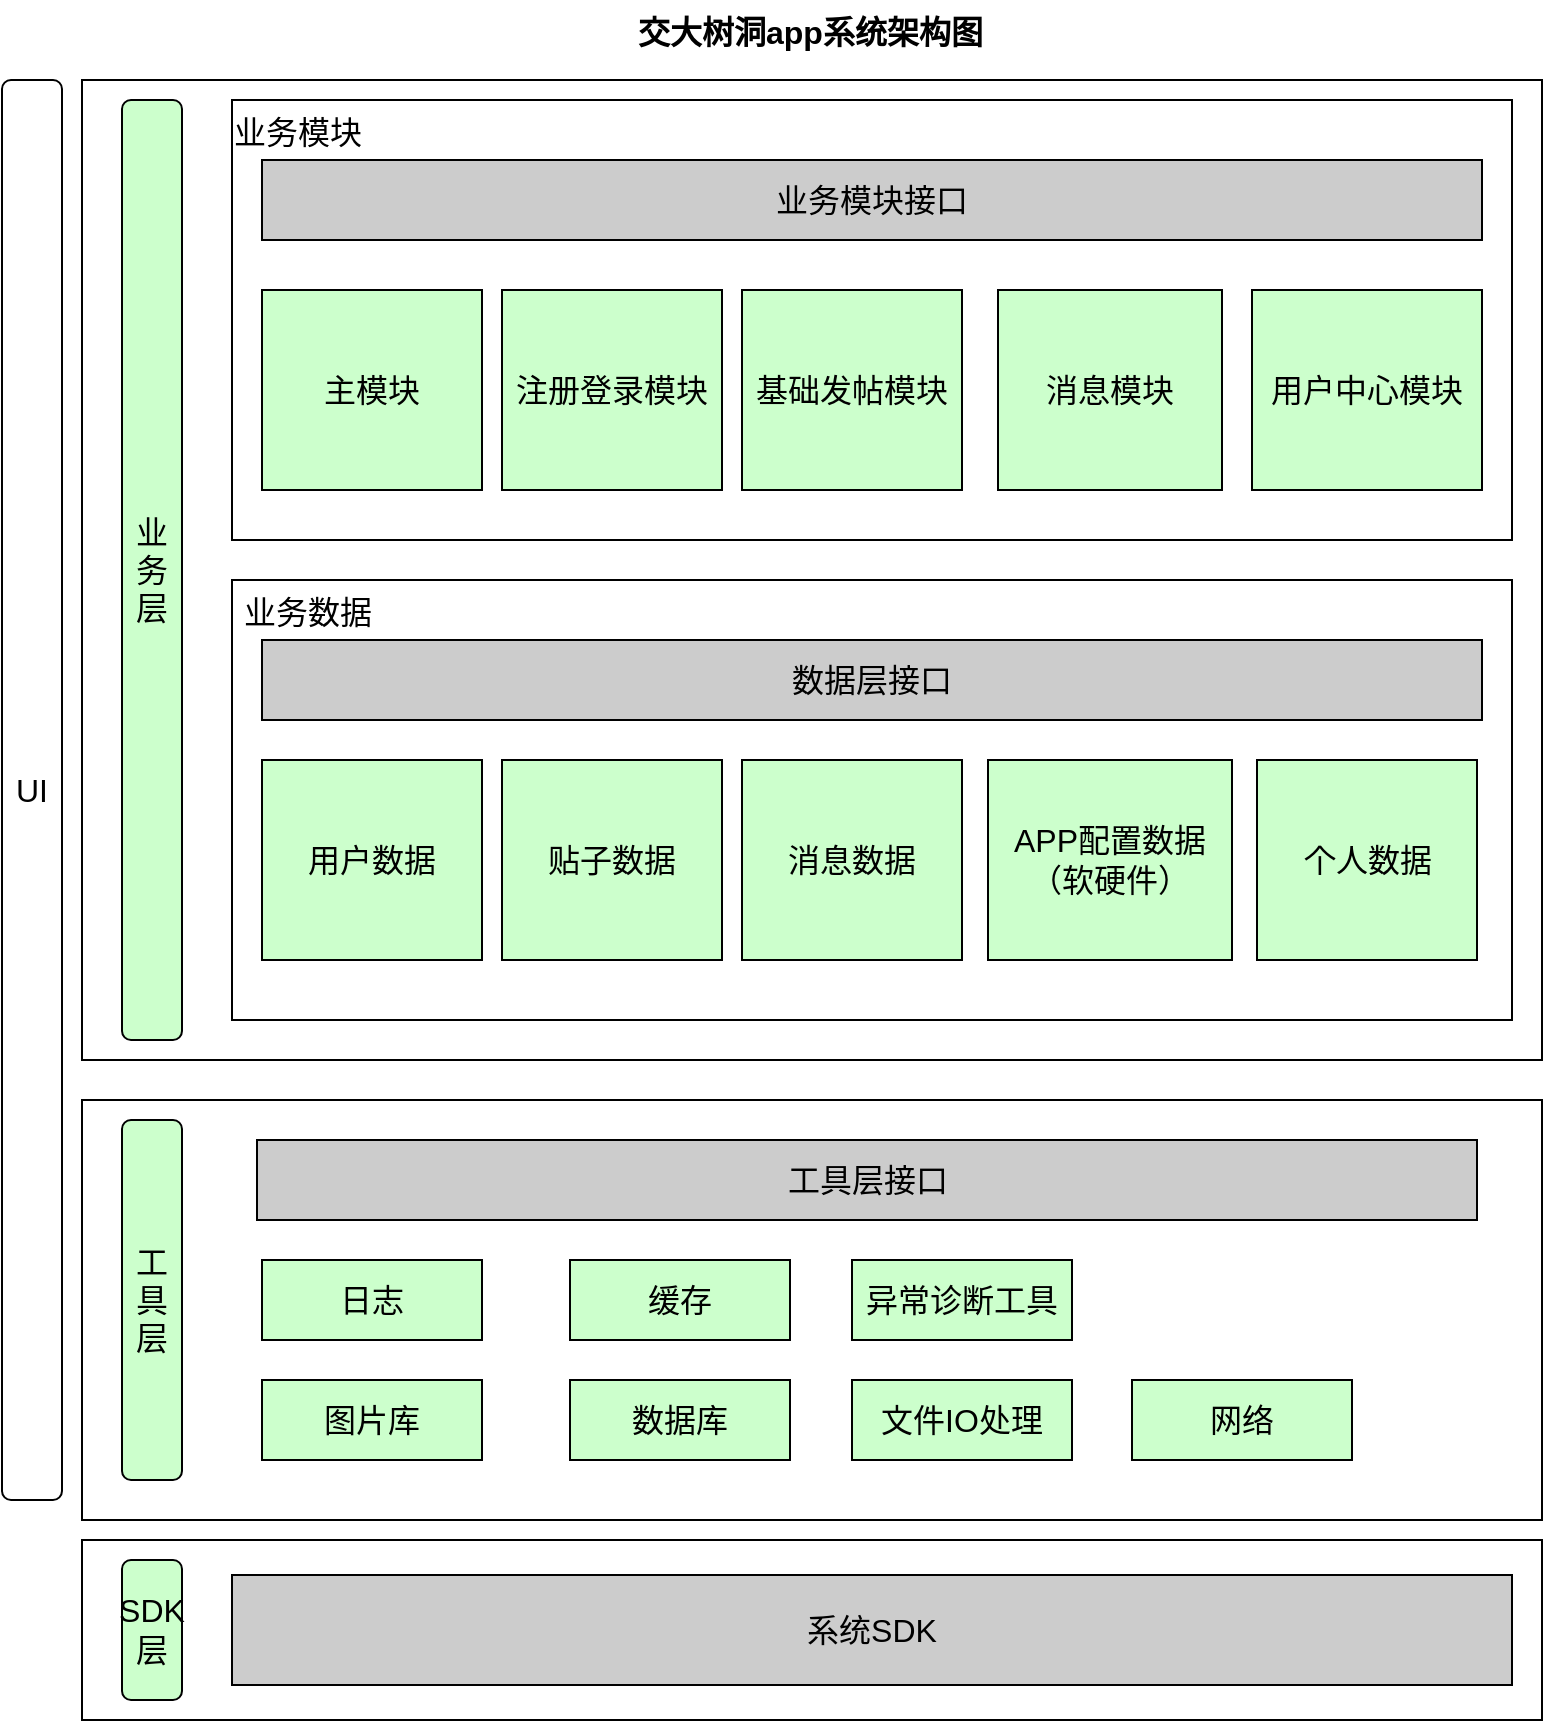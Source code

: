 <mxfile version="18.0.8" type="github">
  <diagram id="G7HoqHJIW2NOR0Raah0R" name="Page-1">
    <mxGraphModel dx="2198" dy="1378" grid="1" gridSize="10" guides="1" tooltips="1" connect="1" arrows="1" fold="1" page="1" pageScale="1" pageWidth="827" pageHeight="1169" math="0" shadow="0">
      <root>
        <mxCell id="0" />
        <mxCell id="1" parent="0" />
        <mxCell id="OPaiP-de2L1TEPlxZUKY-275" value="" style="rounded=0;whiteSpace=wrap;html=1;shadow=0;glass=0;sketch=0;fontSize=16;" vertex="1" parent="1">
          <mxGeometry x="60" y="50" width="730" height="490" as="geometry" />
        </mxCell>
        <mxCell id="OPaiP-de2L1TEPlxZUKY-276" value="业务层" style="rounded=1;whiteSpace=wrap;html=1;shadow=0;glass=0;sketch=0;fontSize=16;fillColor=#CCFFCC;" vertex="1" parent="1">
          <mxGeometry x="80" y="60" width="30" height="470" as="geometry" />
        </mxCell>
        <mxCell id="OPaiP-de2L1TEPlxZUKY-277" value="" style="rounded=0;whiteSpace=wrap;html=1;shadow=0;glass=0;sketch=0;fontSize=16;" vertex="1" parent="1">
          <mxGeometry x="135" y="60" width="640" height="220" as="geometry" />
        </mxCell>
        <mxCell id="OPaiP-de2L1TEPlxZUKY-279" value="业务模块" style="text;strokeColor=none;fillColor=none;align=left;verticalAlign=middle;spacingLeft=4;spacingRight=4;overflow=hidden;points=[[0,0.5],[1,0.5]];portConstraint=eastwest;rotatable=0;shadow=0;glass=0;sketch=0;fontSize=16;" vertex="1" parent="1">
          <mxGeometry x="130" y="60" width="80" height="30" as="geometry" />
        </mxCell>
        <mxCell id="OPaiP-de2L1TEPlxZUKY-280" value="业务模块接口" style="rounded=0;whiteSpace=wrap;html=1;shadow=0;glass=0;sketch=0;fontSize=16;fillColor=#CCCCCC;" vertex="1" parent="1">
          <mxGeometry x="150" y="90" width="610" height="40" as="geometry" />
        </mxCell>
        <mxCell id="OPaiP-de2L1TEPlxZUKY-281" value="交大树洞app系统架构图" style="text;strokeColor=none;fillColor=none;align=left;verticalAlign=middle;spacingLeft=4;spacingRight=4;overflow=hidden;points=[[0,0.5],[1,0.5]];portConstraint=eastwest;rotatable=0;shadow=0;glass=0;sketch=0;fontSize=16;fontStyle=1" vertex="1" parent="1">
          <mxGeometry x="332" y="10" width="186" height="30" as="geometry" />
        </mxCell>
        <mxCell id="OPaiP-de2L1TEPlxZUKY-282" value="主模块" style="rounded=0;whiteSpace=wrap;html=1;shadow=0;glass=0;sketch=0;fontSize=16;fillColor=#CCFFCC;" vertex="1" parent="1">
          <mxGeometry x="150" y="155" width="110" height="100" as="geometry" />
        </mxCell>
        <mxCell id="OPaiP-de2L1TEPlxZUKY-283" value="注册登录模块" style="rounded=0;whiteSpace=wrap;html=1;shadow=0;glass=0;sketch=0;fontSize=16;fillColor=#CCFFCC;" vertex="1" parent="1">
          <mxGeometry x="270" y="155" width="110" height="100" as="geometry" />
        </mxCell>
        <mxCell id="OPaiP-de2L1TEPlxZUKY-284" value="基础发帖模块" style="rounded=0;whiteSpace=wrap;html=1;shadow=0;glass=0;sketch=0;fontSize=16;fillColor=#CCFFCC;" vertex="1" parent="1">
          <mxGeometry x="390" y="155" width="110" height="100" as="geometry" />
        </mxCell>
        <mxCell id="OPaiP-de2L1TEPlxZUKY-285" value="消息模块" style="rounded=0;whiteSpace=wrap;html=1;shadow=0;glass=0;sketch=0;fontSize=16;fillColor=#CCFFCC;" vertex="1" parent="1">
          <mxGeometry x="518" y="155" width="112" height="100" as="geometry" />
        </mxCell>
        <mxCell id="OPaiP-de2L1TEPlxZUKY-286" value="用户中心模块" style="rounded=0;whiteSpace=wrap;html=1;shadow=0;glass=0;sketch=0;fontSize=16;fillColor=#CCFFCC;" vertex="1" parent="1">
          <mxGeometry x="645" y="155" width="115" height="100" as="geometry" />
        </mxCell>
        <mxCell id="OPaiP-de2L1TEPlxZUKY-287" value="&lt;span style=&quot;color: rgba(0, 0, 0, 0); font-family: monospace; font-size: 0px; text-align: start;&quot;&gt;%3CmxGraphModel%3E%3Croot%3E%3CmxCell%20id%3D%220%22%2F%3E%3CmxCell%20id%3D%221%22%20parent%3D%220%22%2F%3E%3CmxCell%20id%3D%222%22%20value%3D%22%E4%B8%BB%E6%A8%A1%E5%9D%97%22%20style%3D%22rounded%3D0%3BwhiteSpace%3Dwrap%3Bhtml%3D1%3Bshadow%3D0%3Bglass%3D0%3Bsketch%3D0%3BfontSize%3D16%3BfillColor%3D%23CCFFCC%3B%22%20vertex%3D%221%22%20parent%3D%221%22%3E%3CmxGeometry%20x%3D%22150%22%20y%3D%22160%22%20width%3D%22100%22%20height%3D%2290%22%20as%3D%22geometry%22%2F%3E%3C%2FmxCell%3E%3C%2Froot%3E%3C%2FmxGraphModel%3E&lt;/span&gt;" style="rounded=0;whiteSpace=wrap;html=1;shadow=0;glass=0;sketch=0;fontSize=16;" vertex="1" parent="1">
          <mxGeometry x="135" y="300" width="640" height="220" as="geometry" />
        </mxCell>
        <mxCell id="OPaiP-de2L1TEPlxZUKY-288" value="业务数据" style="text;strokeColor=none;fillColor=none;align=left;verticalAlign=middle;spacingLeft=4;spacingRight=4;overflow=hidden;points=[[0,0.5],[1,0.5]];portConstraint=eastwest;rotatable=0;shadow=0;glass=0;sketch=0;fontSize=16;" vertex="1" parent="1">
          <mxGeometry x="135" y="300" width="80" height="30" as="geometry" />
        </mxCell>
        <mxCell id="OPaiP-de2L1TEPlxZUKY-289" value="数据层接口" style="rounded=0;whiteSpace=wrap;html=1;shadow=0;glass=0;sketch=0;fontSize=16;fillColor=#CCCCCC;" vertex="1" parent="1">
          <mxGeometry x="150" y="330" width="610" height="40" as="geometry" />
        </mxCell>
        <mxCell id="OPaiP-de2L1TEPlxZUKY-290" value="用户数据" style="rounded=0;whiteSpace=wrap;html=1;shadow=0;glass=0;sketch=0;fontSize=16;fillColor=#CCFFCC;" vertex="1" parent="1">
          <mxGeometry x="150" y="390" width="110" height="100" as="geometry" />
        </mxCell>
        <mxCell id="OPaiP-de2L1TEPlxZUKY-291" value="贴子数据" style="rounded=0;whiteSpace=wrap;html=1;shadow=0;glass=0;sketch=0;fontSize=16;fillColor=#CCFFCC;" vertex="1" parent="1">
          <mxGeometry x="270" y="390" width="110" height="100" as="geometry" />
        </mxCell>
        <mxCell id="OPaiP-de2L1TEPlxZUKY-292" value="消息数据" style="rounded=0;whiteSpace=wrap;html=1;shadow=0;glass=0;sketch=0;fontSize=16;fillColor=#CCFFCC;" vertex="1" parent="1">
          <mxGeometry x="390" y="390" width="110" height="100" as="geometry" />
        </mxCell>
        <mxCell id="OPaiP-de2L1TEPlxZUKY-293" value="APP配置数据（软硬件）" style="rounded=0;whiteSpace=wrap;html=1;shadow=0;glass=0;sketch=0;fontSize=16;fillColor=#CCFFCC;" vertex="1" parent="1">
          <mxGeometry x="513" y="390" width="122" height="100" as="geometry" />
        </mxCell>
        <mxCell id="OPaiP-de2L1TEPlxZUKY-294" value="个人数据" style="rounded=0;whiteSpace=wrap;html=1;shadow=0;glass=0;sketch=0;fontSize=16;fillColor=#CCFFCC;" vertex="1" parent="1">
          <mxGeometry x="647.5" y="390" width="110" height="100" as="geometry" />
        </mxCell>
        <mxCell id="OPaiP-de2L1TEPlxZUKY-295" value="" style="rounded=0;whiteSpace=wrap;html=1;shadow=0;glass=0;sketch=0;fontSize=16;" vertex="1" parent="1">
          <mxGeometry x="60" y="560" width="730" height="210" as="geometry" />
        </mxCell>
        <mxCell id="OPaiP-de2L1TEPlxZUKY-296" value="工具层" style="rounded=1;whiteSpace=wrap;html=1;shadow=0;glass=0;sketch=0;fontSize=16;fillColor=#CCFFCC;" vertex="1" parent="1">
          <mxGeometry x="80" y="570" width="30" height="180" as="geometry" />
        </mxCell>
        <mxCell id="OPaiP-de2L1TEPlxZUKY-297" value="工具层接口" style="rounded=0;whiteSpace=wrap;html=1;shadow=0;glass=0;sketch=0;fontSize=16;fillColor=#CCCCCC;" vertex="1" parent="1">
          <mxGeometry x="147.5" y="580" width="610" height="40" as="geometry" />
        </mxCell>
        <mxCell id="OPaiP-de2L1TEPlxZUKY-298" value="日志" style="rounded=0;whiteSpace=wrap;html=1;shadow=0;glass=0;sketch=0;fontSize=16;fillColor=#CCFFCC;" vertex="1" parent="1">
          <mxGeometry x="150" y="640" width="110" height="40" as="geometry" />
        </mxCell>
        <mxCell id="OPaiP-de2L1TEPlxZUKY-299" value="缓存" style="rounded=0;whiteSpace=wrap;html=1;shadow=0;glass=0;sketch=0;fontSize=16;fillColor=#CCFFCC;" vertex="1" parent="1">
          <mxGeometry x="304" y="640" width="110" height="40" as="geometry" />
        </mxCell>
        <mxCell id="OPaiP-de2L1TEPlxZUKY-300" value="异常诊断工具" style="rounded=0;whiteSpace=wrap;html=1;shadow=0;glass=0;sketch=0;fontSize=16;fillColor=#CCFFCC;" vertex="1" parent="1">
          <mxGeometry x="445" y="640" width="110" height="40" as="geometry" />
        </mxCell>
        <mxCell id="OPaiP-de2L1TEPlxZUKY-301" value="图片库" style="rounded=0;whiteSpace=wrap;html=1;shadow=0;glass=0;sketch=0;fontSize=16;fillColor=#CCFFCC;" vertex="1" parent="1">
          <mxGeometry x="150" y="700" width="110" height="40" as="geometry" />
        </mxCell>
        <mxCell id="OPaiP-de2L1TEPlxZUKY-303" value="数据库" style="rounded=0;whiteSpace=wrap;html=1;shadow=0;glass=0;sketch=0;fontSize=16;fillColor=#CCFFCC;" vertex="1" parent="1">
          <mxGeometry x="304" y="700" width="110" height="40" as="geometry" />
        </mxCell>
        <mxCell id="OPaiP-de2L1TEPlxZUKY-304" value="文件IO处理" style="rounded=0;whiteSpace=wrap;html=1;shadow=0;glass=0;sketch=0;fontSize=16;fillColor=#CCFFCC;" vertex="1" parent="1">
          <mxGeometry x="445" y="700" width="110" height="40" as="geometry" />
        </mxCell>
        <mxCell id="OPaiP-de2L1TEPlxZUKY-305" value="网络" style="rounded=0;whiteSpace=wrap;html=1;shadow=0;glass=0;sketch=0;fontSize=16;fillColor=#CCFFCC;" vertex="1" parent="1">
          <mxGeometry x="585" y="700" width="110" height="40" as="geometry" />
        </mxCell>
        <mxCell id="OPaiP-de2L1TEPlxZUKY-306" style="edgeStyle=orthogonalEdgeStyle;rounded=0;orthogonalLoop=1;jettySize=auto;html=1;exitX=0.5;exitY=1;exitDx=0;exitDy=0;fontSize=16;" edge="1" parent="1" source="OPaiP-de2L1TEPlxZUKY-298" target="OPaiP-de2L1TEPlxZUKY-298">
          <mxGeometry relative="1" as="geometry" />
        </mxCell>
        <mxCell id="OPaiP-de2L1TEPlxZUKY-307" value="" style="rounded=0;whiteSpace=wrap;html=1;shadow=0;glass=0;sketch=0;fontSize=16;" vertex="1" parent="1">
          <mxGeometry x="60" y="780" width="730" height="90" as="geometry" />
        </mxCell>
        <mxCell id="OPaiP-de2L1TEPlxZUKY-308" value="SDK层" style="rounded=1;whiteSpace=wrap;html=1;shadow=0;glass=0;sketch=0;fontSize=16;fillColor=#CCFFCC;" vertex="1" parent="1">
          <mxGeometry x="80" y="790" width="30" height="70" as="geometry" />
        </mxCell>
        <mxCell id="OPaiP-de2L1TEPlxZUKY-309" value="系统SDK" style="rounded=0;whiteSpace=wrap;html=1;shadow=0;glass=0;sketch=0;fontSize=16;fillColor=#CCCCCC;" vertex="1" parent="1">
          <mxGeometry x="135" y="797.5" width="640" height="55" as="geometry" />
        </mxCell>
        <mxCell id="OPaiP-de2L1TEPlxZUKY-310" value="UI" style="rounded=1;whiteSpace=wrap;html=1;shadow=0;glass=0;sketch=0;fontSize=16;" vertex="1" parent="1">
          <mxGeometry x="20" y="50" width="30" height="710" as="geometry" />
        </mxCell>
      </root>
    </mxGraphModel>
  </diagram>
</mxfile>
